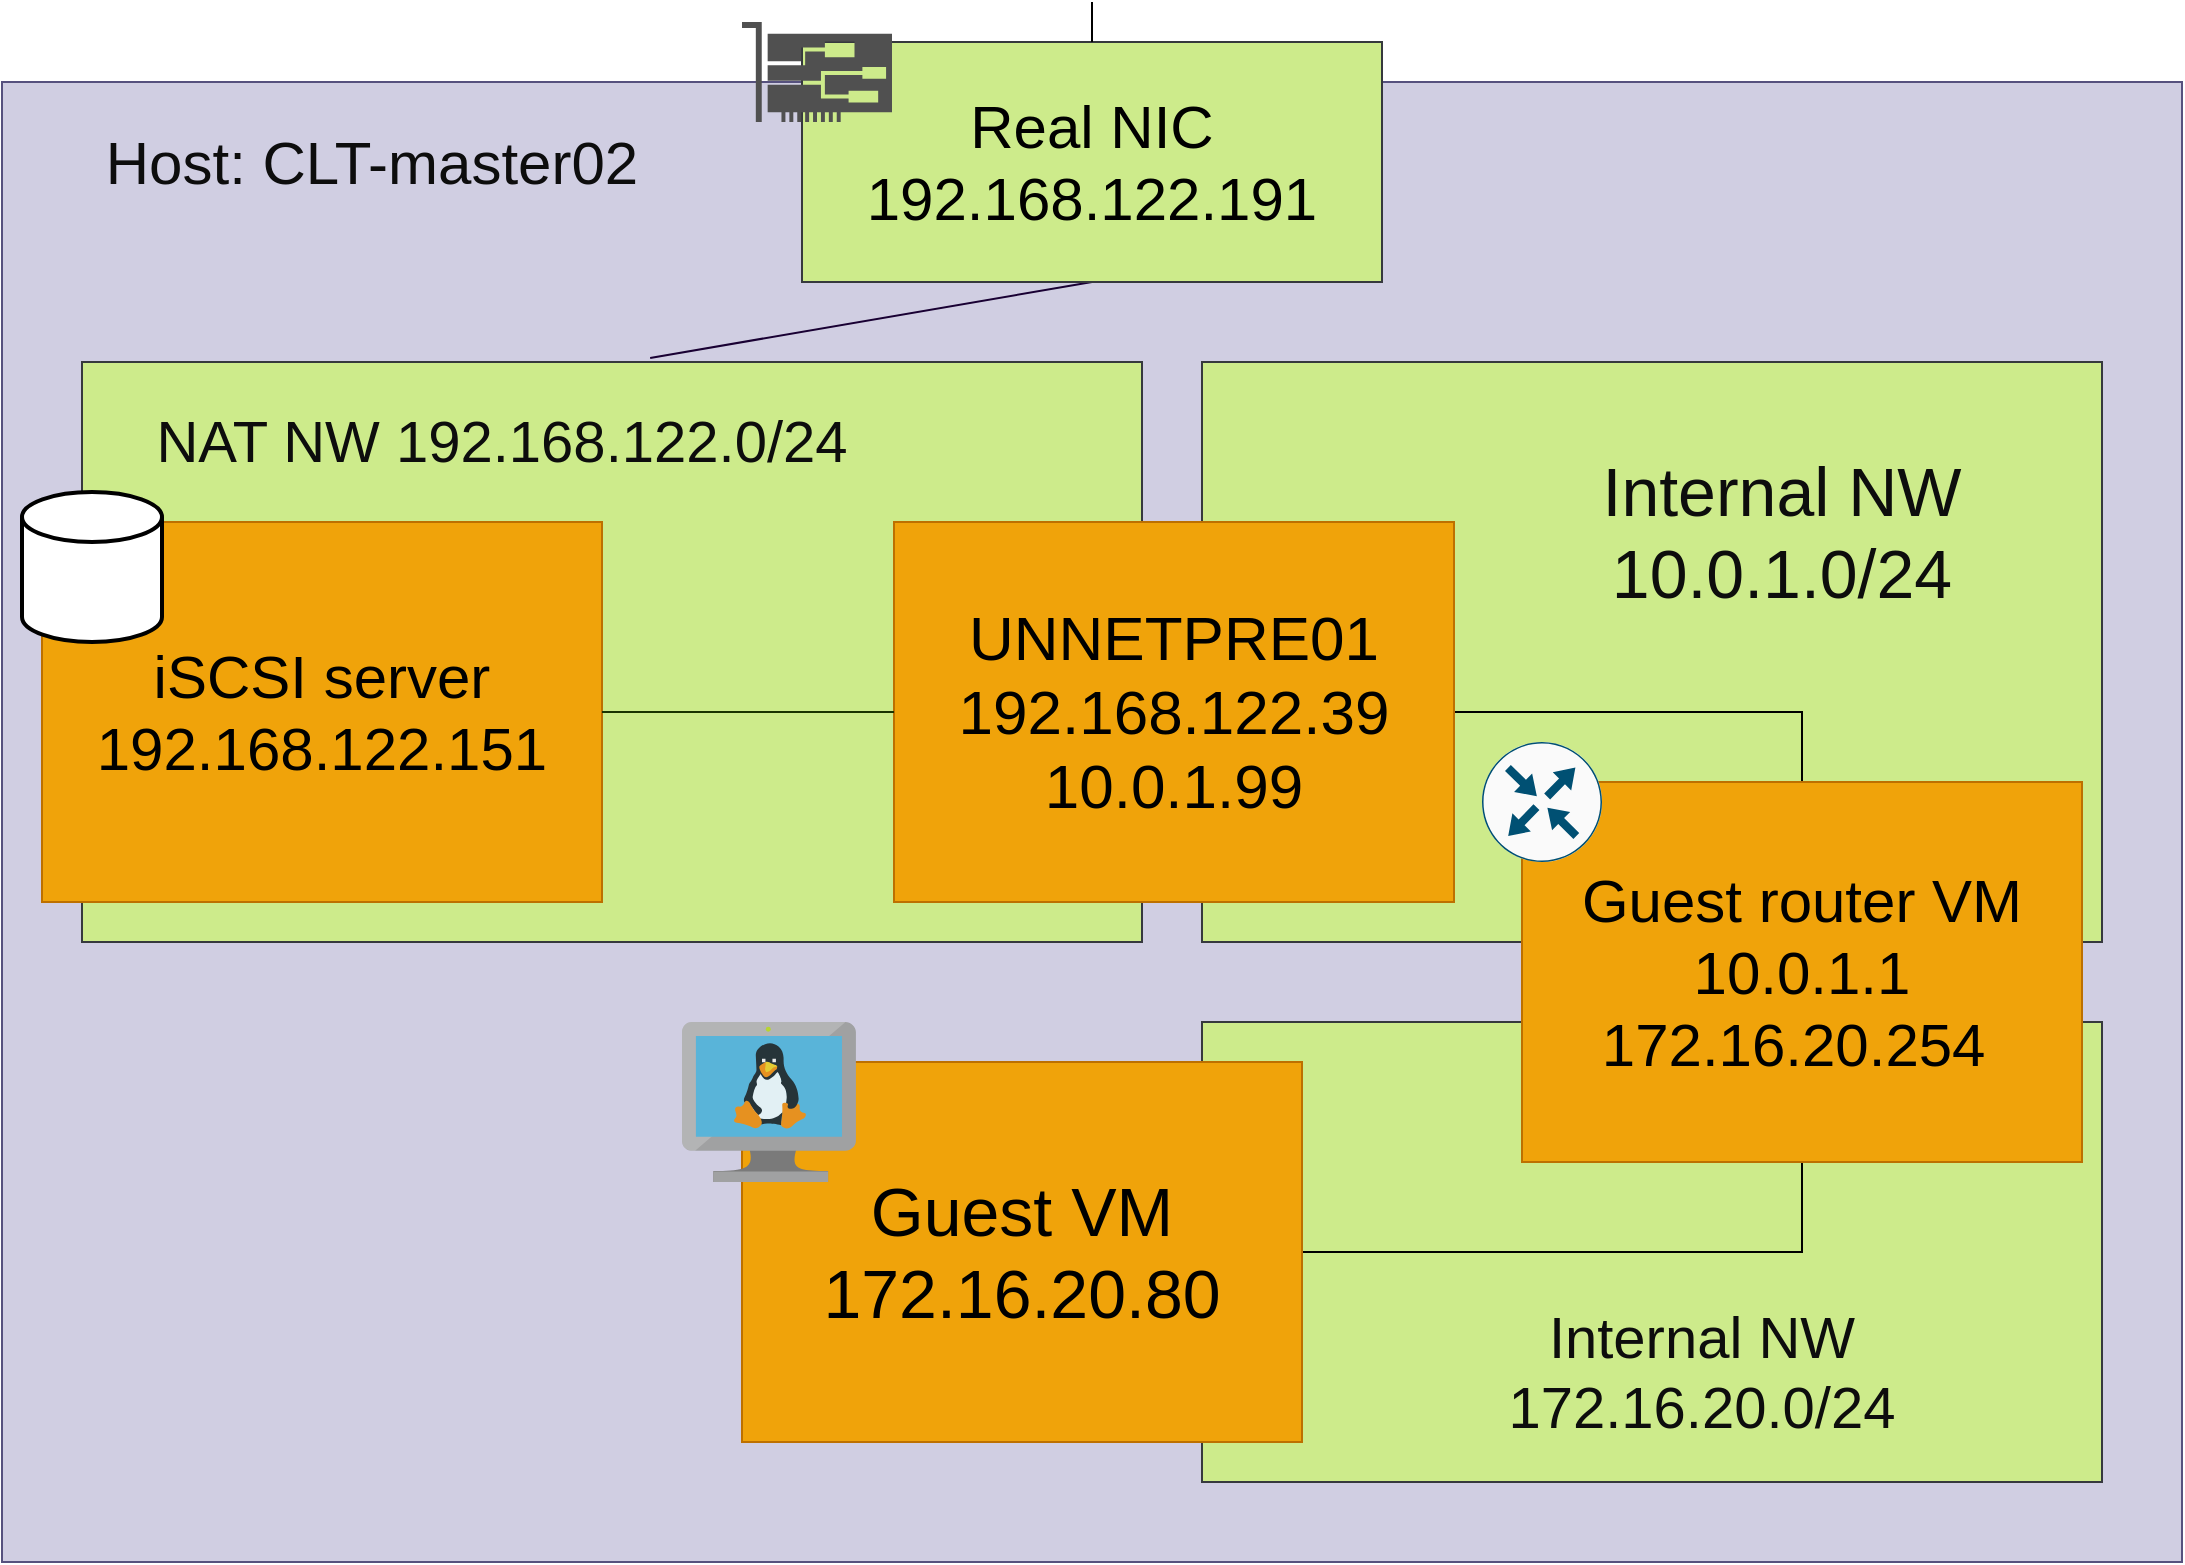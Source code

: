 <mxfile version="20.8.20" type="github">
  <diagram name="페이지-1" id="VvsWKDYXX7uIbYFHnTTL">
    <mxGraphModel dx="1325" dy="654" grid="1" gridSize="10" guides="1" tooltips="1" connect="1" arrows="1" fold="1" page="1" pageScale="1" pageWidth="1169" pageHeight="827" math="0" shadow="0">
      <root>
        <mxCell id="0" />
        <mxCell id="1" style="locked=1;" parent="0" />
        <mxCell id="amNahMT0--hdYTBqru7C-1" value="" style="rounded=0;whiteSpace=wrap;html=1;fillColor=#d0cee2;strokeColor=#56517e;" parent="1" vertex="1">
          <mxGeometry x="40" y="40" width="1090" height="740" as="geometry" />
        </mxCell>
        <mxCell id="amNahMT0--hdYTBqru7C-2" value="net" style="locked=1;" parent="0" />
        <mxCell id="amNahMT0--hdYTBqru7C-3" value="" style="rounded=0;whiteSpace=wrap;html=1;" parent="amNahMT0--hdYTBqru7C-2" vertex="1">
          <mxGeometry x="440" y="20" width="290" height="120" as="geometry" />
        </mxCell>
        <mxCell id="amNahMT0--hdYTBqru7C-4" value="" style="rounded=0;whiteSpace=wrap;html=1;fillColor=#cdeb8b;strokeColor=#36393d;" parent="amNahMT0--hdYTBqru7C-2" vertex="1">
          <mxGeometry x="80" y="180" width="530" height="290" as="geometry" />
        </mxCell>
        <mxCell id="amNahMT0--hdYTBqru7C-5" value="" style="rounded=0;whiteSpace=wrap;html=1;fillColor=#cdeb8b;strokeColor=#36393d;" parent="amNahMT0--hdYTBqru7C-2" vertex="1">
          <mxGeometry x="640" y="180" width="450" height="290" as="geometry" />
        </mxCell>
        <mxCell id="amNahMT0--hdYTBqru7C-6" value="" style="rounded=0;whiteSpace=wrap;html=1;fillColor=#cdeb8b;strokeColor=#36393d;" parent="amNahMT0--hdYTBqru7C-2" vertex="1">
          <mxGeometry x="640" y="510" width="450" height="230" as="geometry" />
        </mxCell>
        <mxCell id="amNahMT0--hdYTBqru7C-7" value="" style="endArrow=none;html=1;rounded=0;entryX=0.5;entryY=1;entryDx=0;entryDy=0;exitX=0.536;exitY=-0.007;exitDx=0;exitDy=0;exitPerimeter=0;strokeColor=#190033;" parent="amNahMT0--hdYTBqru7C-2" source="amNahMT0--hdYTBqru7C-4" target="amNahMT0--hdYTBqru7C-3" edge="1">
          <mxGeometry width="50" height="50" relative="1" as="geometry">
            <mxPoint x="630" y="410" as="sourcePoint" />
            <mxPoint x="680" y="360" as="targetPoint" />
          </mxGeometry>
        </mxCell>
        <mxCell id="diWcYjeZE2_VsekJOVcv-1" value="host" style="locked=1;" parent="0" />
        <mxCell id="diWcYjeZE2_VsekJOVcv-10" style="edgeStyle=orthogonalEdgeStyle;rounded=0;orthogonalLoop=1;jettySize=auto;html=1;entryX=0.5;entryY=0;entryDx=0;entryDy=0;fontSize=31;endArrow=none;endFill=0;" parent="diWcYjeZE2_VsekJOVcv-1" source="diWcYjeZE2_VsekJOVcv-2" target="diWcYjeZE2_VsekJOVcv-4" edge="1">
          <mxGeometry relative="1" as="geometry" />
        </mxCell>
        <mxCell id="diWcYjeZE2_VsekJOVcv-2" value="&lt;font style=&quot;font-size: 31px;&quot;&gt;UNNETPRE01&lt;br&gt;192.168.122.39&lt;br&gt;10.0.1.99&lt;/font&gt;" style="rounded=0;whiteSpace=wrap;html=1;fillColor=#f0a30a;strokeColor=#BD7000;fontColor=#000000;" parent="diWcYjeZE2_VsekJOVcv-1" vertex="1">
          <mxGeometry x="486" y="260" width="280" height="190" as="geometry" />
        </mxCell>
        <mxCell id="diWcYjeZE2_VsekJOVcv-3" value="&lt;font style=&quot;font-size: 30px;&quot;&gt;iSCSI server&lt;br&gt;192.168.122.151&lt;/font&gt;" style="rounded=0;whiteSpace=wrap;html=1;fillColor=#f0a30a;strokeColor=#BD7000;fontColor=#000000;" parent="diWcYjeZE2_VsekJOVcv-1" vertex="1">
          <mxGeometry x="60" y="260" width="280" height="190" as="geometry" />
        </mxCell>
        <mxCell id="diWcYjeZE2_VsekJOVcv-11" style="edgeStyle=orthogonalEdgeStyle;rounded=0;orthogonalLoop=1;jettySize=auto;html=1;fontSize=31;endArrow=none;endFill=0;" parent="diWcYjeZE2_VsekJOVcv-1" source="diWcYjeZE2_VsekJOVcv-4" target="diWcYjeZE2_VsekJOVcv-7" edge="1">
          <mxGeometry relative="1" as="geometry">
            <Array as="points">
              <mxPoint x="940" y="625" />
            </Array>
          </mxGeometry>
        </mxCell>
        <mxCell id="diWcYjeZE2_VsekJOVcv-4" value="&lt;font style=&quot;font-size: 30px;&quot;&gt;Guest router VM&lt;br&gt;10.0.1.1&lt;br&gt;172.16.20.254&amp;nbsp;&lt;/font&gt;" style="rounded=0;whiteSpace=wrap;html=1;fillColor=#f0a30a;strokeColor=#BD7000;fontColor=#000000;" parent="diWcYjeZE2_VsekJOVcv-1" vertex="1">
          <mxGeometry x="800" y="390" width="280" height="190" as="geometry" />
        </mxCell>
        <mxCell id="diWcYjeZE2_VsekJOVcv-6" value="Real NIC&lt;br&gt;192.168.122.191" style="text;html=1;strokeColor=#36393d;fillColor=#cdeb8b;align=center;verticalAlign=middle;whiteSpace=wrap;rounded=0;fontSize=30;" parent="diWcYjeZE2_VsekJOVcv-1" vertex="1">
          <mxGeometry x="440" y="20" width="290" height="120" as="geometry" />
        </mxCell>
        <mxCell id="diWcYjeZE2_VsekJOVcv-7" value="&lt;font style=&quot;font-size: 34px;&quot;&gt;Guest VM&lt;br&gt;172.16.20.80&lt;/font&gt;" style="rounded=0;whiteSpace=wrap;html=1;fillColor=#f0a30a;strokeColor=#BD7000;fontColor=#000000;" parent="diWcYjeZE2_VsekJOVcv-1" vertex="1">
          <mxGeometry x="410" y="530" width="280" height="190" as="geometry" />
        </mxCell>
        <mxCell id="diWcYjeZE2_VsekJOVcv-8" value="" style="shape=image;html=1;verticalAlign=top;verticalLabelPosition=bottom;labelBackgroundColor=#ffffff;imageAspect=0;aspect=fixed;image=https://cdn1.iconfinder.com/data/icons/Futurosoft%20Icons%200.5.2/128x128/apps/redhat.png;fontSize=31;" parent="diWcYjeZE2_VsekJOVcv-1" vertex="1">
          <mxGeometry x="440" y="230" width="90" height="90" as="geometry" />
        </mxCell>
        <mxCell id="diWcYjeZE2_VsekJOVcv-9" value="" style="endArrow=none;html=1;rounded=0;fontSize=31;exitX=1;exitY=0.5;exitDx=0;exitDy=0;entryX=0;entryY=0.5;entryDx=0;entryDy=0;strokeColor=#1A3300;" parent="diWcYjeZE2_VsekJOVcv-1" source="diWcYjeZE2_VsekJOVcv-3" target="diWcYjeZE2_VsekJOVcv-2" edge="1">
          <mxGeometry width="50" height="50" relative="1" as="geometry">
            <mxPoint x="600" y="420" as="sourcePoint" />
            <mxPoint x="650" y="370" as="targetPoint" />
          </mxGeometry>
        </mxCell>
        <mxCell id="diWcYjeZE2_VsekJOVcv-14" value="" style="endArrow=none;html=1;rounded=0;fontSize=30;entryX=0.5;entryY=0;entryDx=0;entryDy=0;" parent="diWcYjeZE2_VsekJOVcv-1" target="diWcYjeZE2_VsekJOVcv-6" edge="1">
          <mxGeometry width="50" height="50" relative="1" as="geometry">
            <mxPoint x="585" as="sourcePoint" />
            <mxPoint x="650" y="140" as="targetPoint" />
          </mxGeometry>
        </mxCell>
        <mxCell id="diWcYjeZE2_VsekJOVcv-17" value="" style="strokeWidth=2;html=1;shape=mxgraph.flowchart.database;whiteSpace=wrap;fontSize=30;" parent="diWcYjeZE2_VsekJOVcv-1" vertex="1">
          <mxGeometry x="50" y="245" width="70" height="75" as="geometry" />
        </mxCell>
        <mxCell id="diWcYjeZE2_VsekJOVcv-18" value="" style="sketch=0;points=[[0.5,0,0],[1,0.5,0],[0.5,1,0],[0,0.5,0],[0.145,0.145,0],[0.856,0.145,0],[0.855,0.856,0],[0.145,0.855,0]];verticalLabelPosition=bottom;html=1;verticalAlign=top;aspect=fixed;align=center;pointerEvents=1;shape=mxgraph.cisco19.rect;prIcon=router;fillColor=#FAFAFA;strokeColor=#005073;fontSize=30;" parent="diWcYjeZE2_VsekJOVcv-1" vertex="1">
          <mxGeometry x="780" y="370" width="60" height="60" as="geometry" />
        </mxCell>
        <mxCell id="diWcYjeZE2_VsekJOVcv-19" value="" style="sketch=0;aspect=fixed;html=1;points=[];align=center;image;fontSize=12;image=img/lib/mscae/VM_Linux.svg;" parent="diWcYjeZE2_VsekJOVcv-1" vertex="1">
          <mxGeometry x="380" y="510" width="86.96" height="80" as="geometry" />
        </mxCell>
        <mxCell id="diWcYjeZE2_VsekJOVcv-20" value="" style="sketch=0;pointerEvents=1;shadow=0;dashed=0;html=1;strokeColor=none;fillColor=#505050;labelPosition=center;verticalLabelPosition=bottom;verticalAlign=top;outlineConnect=0;align=center;shape=mxgraph.office.devices.nic;fontSize=30;" parent="diWcYjeZE2_VsekJOVcv-1" vertex="1">
          <mxGeometry x="410" y="10" width="75" height="50" as="geometry" />
        </mxCell>
        <mxCell id="diWcYjeZE2_VsekJOVcv-22" value="text" style="locked=1;" parent="0" />
        <mxCell id="diWcYjeZE2_VsekJOVcv-23" value="&lt;font style=&quot;font-size: 29px;&quot;&gt;NAT NW 192.168.122.0/24&lt;/font&gt;" style="text;html=1;align=center;verticalAlign=middle;whiteSpace=wrap;rounded=0;fontColor=#0D0D0D;" parent="diWcYjeZE2_VsekJOVcv-22" vertex="1">
          <mxGeometry x="110" y="180" width="360" height="80" as="geometry" />
        </mxCell>
        <mxCell id="diWcYjeZE2_VsekJOVcv-24" value="&lt;font style=&quot;font-size: 34px;&quot;&gt;Internal NW&lt;br&gt;10.0.1.0/24&lt;/font&gt;" style="text;html=1;align=center;verticalAlign=middle;whiteSpace=wrap;rounded=0;fontColor=#0D0D0D;" parent="diWcYjeZE2_VsekJOVcv-22" vertex="1">
          <mxGeometry x="770" y="180" width="320" height="170" as="geometry" />
        </mxCell>
        <mxCell id="diWcYjeZE2_VsekJOVcv-25" value="&lt;font style=&quot;font-size: 29px;&quot;&gt;Internal NW&lt;br&gt;172.16.20.0/24&lt;/font&gt;" style="text;html=1;align=center;verticalAlign=middle;whiteSpace=wrap;rounded=0;fontColor=#0D0D0D;" parent="diWcYjeZE2_VsekJOVcv-22" vertex="1">
          <mxGeometry x="690" y="630" width="400" height="110" as="geometry" />
        </mxCell>
        <mxCell id="diWcYjeZE2_VsekJOVcv-26" value="Host:&amp;nbsp;CLT-master02" style="text;html=1;align=center;verticalAlign=middle;whiteSpace=wrap;rounded=0;fontSize=30;fontColor=#0D0D0D;" parent="diWcYjeZE2_VsekJOVcv-22" vertex="1">
          <mxGeometry x="50" y="50" width="350" height="60" as="geometry" />
        </mxCell>
      </root>
    </mxGraphModel>
  </diagram>
</mxfile>
